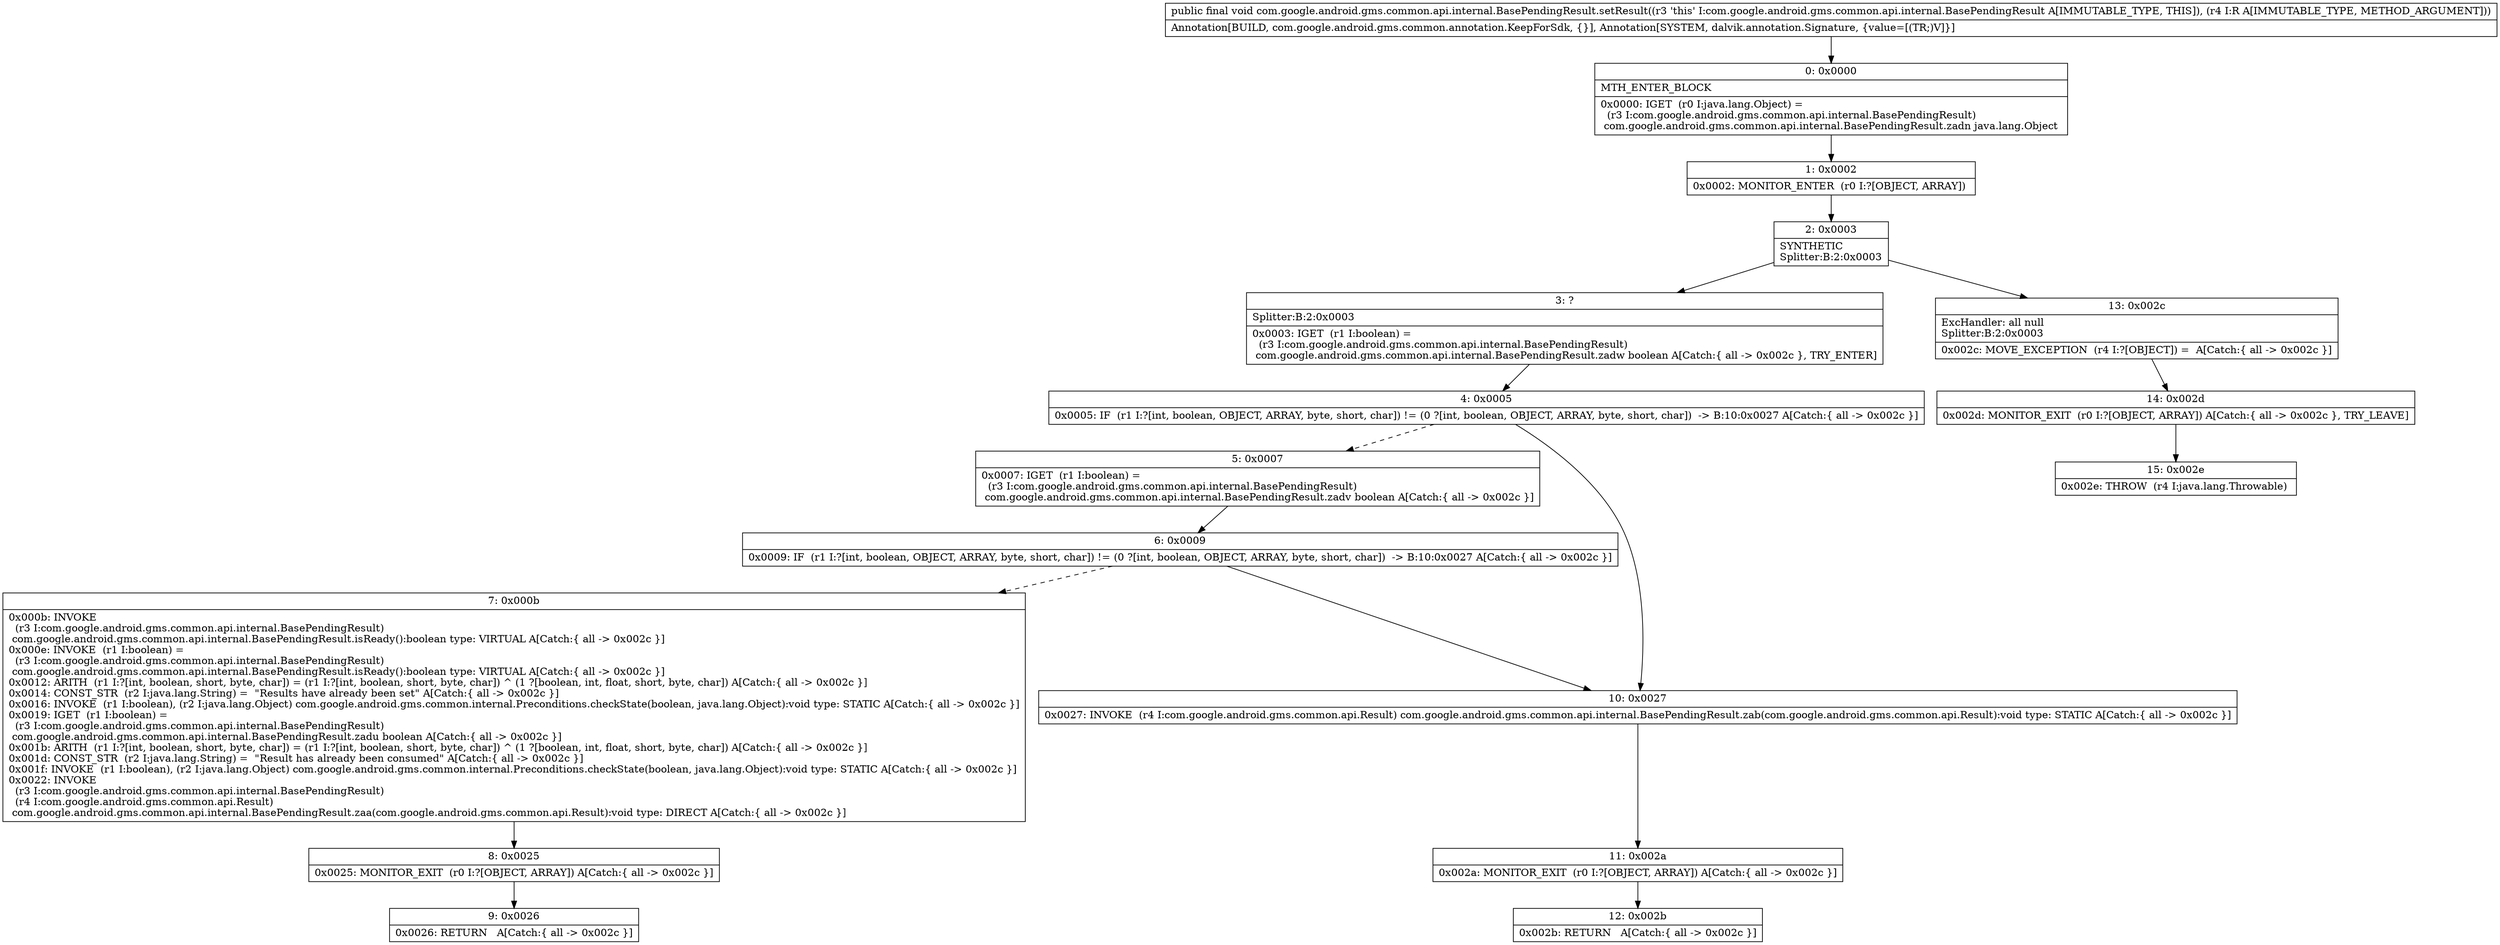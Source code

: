 digraph "CFG forcom.google.android.gms.common.api.internal.BasePendingResult.setResult(Lcom\/google\/android\/gms\/common\/api\/Result;)V" {
Node_0 [shape=record,label="{0\:\ 0x0000|MTH_ENTER_BLOCK\l|0x0000: IGET  (r0 I:java.lang.Object) = \l  (r3 I:com.google.android.gms.common.api.internal.BasePendingResult)\l com.google.android.gms.common.api.internal.BasePendingResult.zadn java.lang.Object \l}"];
Node_1 [shape=record,label="{1\:\ 0x0002|0x0002: MONITOR_ENTER  (r0 I:?[OBJECT, ARRAY]) \l}"];
Node_2 [shape=record,label="{2\:\ 0x0003|SYNTHETIC\lSplitter:B:2:0x0003\l}"];
Node_3 [shape=record,label="{3\:\ ?|Splitter:B:2:0x0003\l|0x0003: IGET  (r1 I:boolean) = \l  (r3 I:com.google.android.gms.common.api.internal.BasePendingResult)\l com.google.android.gms.common.api.internal.BasePendingResult.zadw boolean A[Catch:\{ all \-\> 0x002c \}, TRY_ENTER]\l}"];
Node_4 [shape=record,label="{4\:\ 0x0005|0x0005: IF  (r1 I:?[int, boolean, OBJECT, ARRAY, byte, short, char]) != (0 ?[int, boolean, OBJECT, ARRAY, byte, short, char])  \-\> B:10:0x0027 A[Catch:\{ all \-\> 0x002c \}]\l}"];
Node_5 [shape=record,label="{5\:\ 0x0007|0x0007: IGET  (r1 I:boolean) = \l  (r3 I:com.google.android.gms.common.api.internal.BasePendingResult)\l com.google.android.gms.common.api.internal.BasePendingResult.zadv boolean A[Catch:\{ all \-\> 0x002c \}]\l}"];
Node_6 [shape=record,label="{6\:\ 0x0009|0x0009: IF  (r1 I:?[int, boolean, OBJECT, ARRAY, byte, short, char]) != (0 ?[int, boolean, OBJECT, ARRAY, byte, short, char])  \-\> B:10:0x0027 A[Catch:\{ all \-\> 0x002c \}]\l}"];
Node_7 [shape=record,label="{7\:\ 0x000b|0x000b: INVOKE  \l  (r3 I:com.google.android.gms.common.api.internal.BasePendingResult)\l com.google.android.gms.common.api.internal.BasePendingResult.isReady():boolean type: VIRTUAL A[Catch:\{ all \-\> 0x002c \}]\l0x000e: INVOKE  (r1 I:boolean) = \l  (r3 I:com.google.android.gms.common.api.internal.BasePendingResult)\l com.google.android.gms.common.api.internal.BasePendingResult.isReady():boolean type: VIRTUAL A[Catch:\{ all \-\> 0x002c \}]\l0x0012: ARITH  (r1 I:?[int, boolean, short, byte, char]) = (r1 I:?[int, boolean, short, byte, char]) ^ (1 ?[boolean, int, float, short, byte, char]) A[Catch:\{ all \-\> 0x002c \}]\l0x0014: CONST_STR  (r2 I:java.lang.String) =  \"Results have already been set\" A[Catch:\{ all \-\> 0x002c \}]\l0x0016: INVOKE  (r1 I:boolean), (r2 I:java.lang.Object) com.google.android.gms.common.internal.Preconditions.checkState(boolean, java.lang.Object):void type: STATIC A[Catch:\{ all \-\> 0x002c \}]\l0x0019: IGET  (r1 I:boolean) = \l  (r3 I:com.google.android.gms.common.api.internal.BasePendingResult)\l com.google.android.gms.common.api.internal.BasePendingResult.zadu boolean A[Catch:\{ all \-\> 0x002c \}]\l0x001b: ARITH  (r1 I:?[int, boolean, short, byte, char]) = (r1 I:?[int, boolean, short, byte, char]) ^ (1 ?[boolean, int, float, short, byte, char]) A[Catch:\{ all \-\> 0x002c \}]\l0x001d: CONST_STR  (r2 I:java.lang.String) =  \"Result has already been consumed\" A[Catch:\{ all \-\> 0x002c \}]\l0x001f: INVOKE  (r1 I:boolean), (r2 I:java.lang.Object) com.google.android.gms.common.internal.Preconditions.checkState(boolean, java.lang.Object):void type: STATIC A[Catch:\{ all \-\> 0x002c \}]\l0x0022: INVOKE  \l  (r3 I:com.google.android.gms.common.api.internal.BasePendingResult)\l  (r4 I:com.google.android.gms.common.api.Result)\l com.google.android.gms.common.api.internal.BasePendingResult.zaa(com.google.android.gms.common.api.Result):void type: DIRECT A[Catch:\{ all \-\> 0x002c \}]\l}"];
Node_8 [shape=record,label="{8\:\ 0x0025|0x0025: MONITOR_EXIT  (r0 I:?[OBJECT, ARRAY]) A[Catch:\{ all \-\> 0x002c \}]\l}"];
Node_9 [shape=record,label="{9\:\ 0x0026|0x0026: RETURN   A[Catch:\{ all \-\> 0x002c \}]\l}"];
Node_10 [shape=record,label="{10\:\ 0x0027|0x0027: INVOKE  (r4 I:com.google.android.gms.common.api.Result) com.google.android.gms.common.api.internal.BasePendingResult.zab(com.google.android.gms.common.api.Result):void type: STATIC A[Catch:\{ all \-\> 0x002c \}]\l}"];
Node_11 [shape=record,label="{11\:\ 0x002a|0x002a: MONITOR_EXIT  (r0 I:?[OBJECT, ARRAY]) A[Catch:\{ all \-\> 0x002c \}]\l}"];
Node_12 [shape=record,label="{12\:\ 0x002b|0x002b: RETURN   A[Catch:\{ all \-\> 0x002c \}]\l}"];
Node_13 [shape=record,label="{13\:\ 0x002c|ExcHandler: all null\lSplitter:B:2:0x0003\l|0x002c: MOVE_EXCEPTION  (r4 I:?[OBJECT]) =  A[Catch:\{ all \-\> 0x002c \}]\l}"];
Node_14 [shape=record,label="{14\:\ 0x002d|0x002d: MONITOR_EXIT  (r0 I:?[OBJECT, ARRAY]) A[Catch:\{ all \-\> 0x002c \}, TRY_LEAVE]\l}"];
Node_15 [shape=record,label="{15\:\ 0x002e|0x002e: THROW  (r4 I:java.lang.Throwable) \l}"];
MethodNode[shape=record,label="{public final void com.google.android.gms.common.api.internal.BasePendingResult.setResult((r3 'this' I:com.google.android.gms.common.api.internal.BasePendingResult A[IMMUTABLE_TYPE, THIS]), (r4 I:R A[IMMUTABLE_TYPE, METHOD_ARGUMENT]))  | Annotation[BUILD, com.google.android.gms.common.annotation.KeepForSdk, \{\}], Annotation[SYSTEM, dalvik.annotation.Signature, \{value=[(TR;)V]\}]\l}"];
MethodNode -> Node_0;
Node_0 -> Node_1;
Node_1 -> Node_2;
Node_2 -> Node_3;
Node_2 -> Node_13;
Node_3 -> Node_4;
Node_4 -> Node_5[style=dashed];
Node_4 -> Node_10;
Node_5 -> Node_6;
Node_6 -> Node_7[style=dashed];
Node_6 -> Node_10;
Node_7 -> Node_8;
Node_8 -> Node_9;
Node_10 -> Node_11;
Node_11 -> Node_12;
Node_13 -> Node_14;
Node_14 -> Node_15;
}

